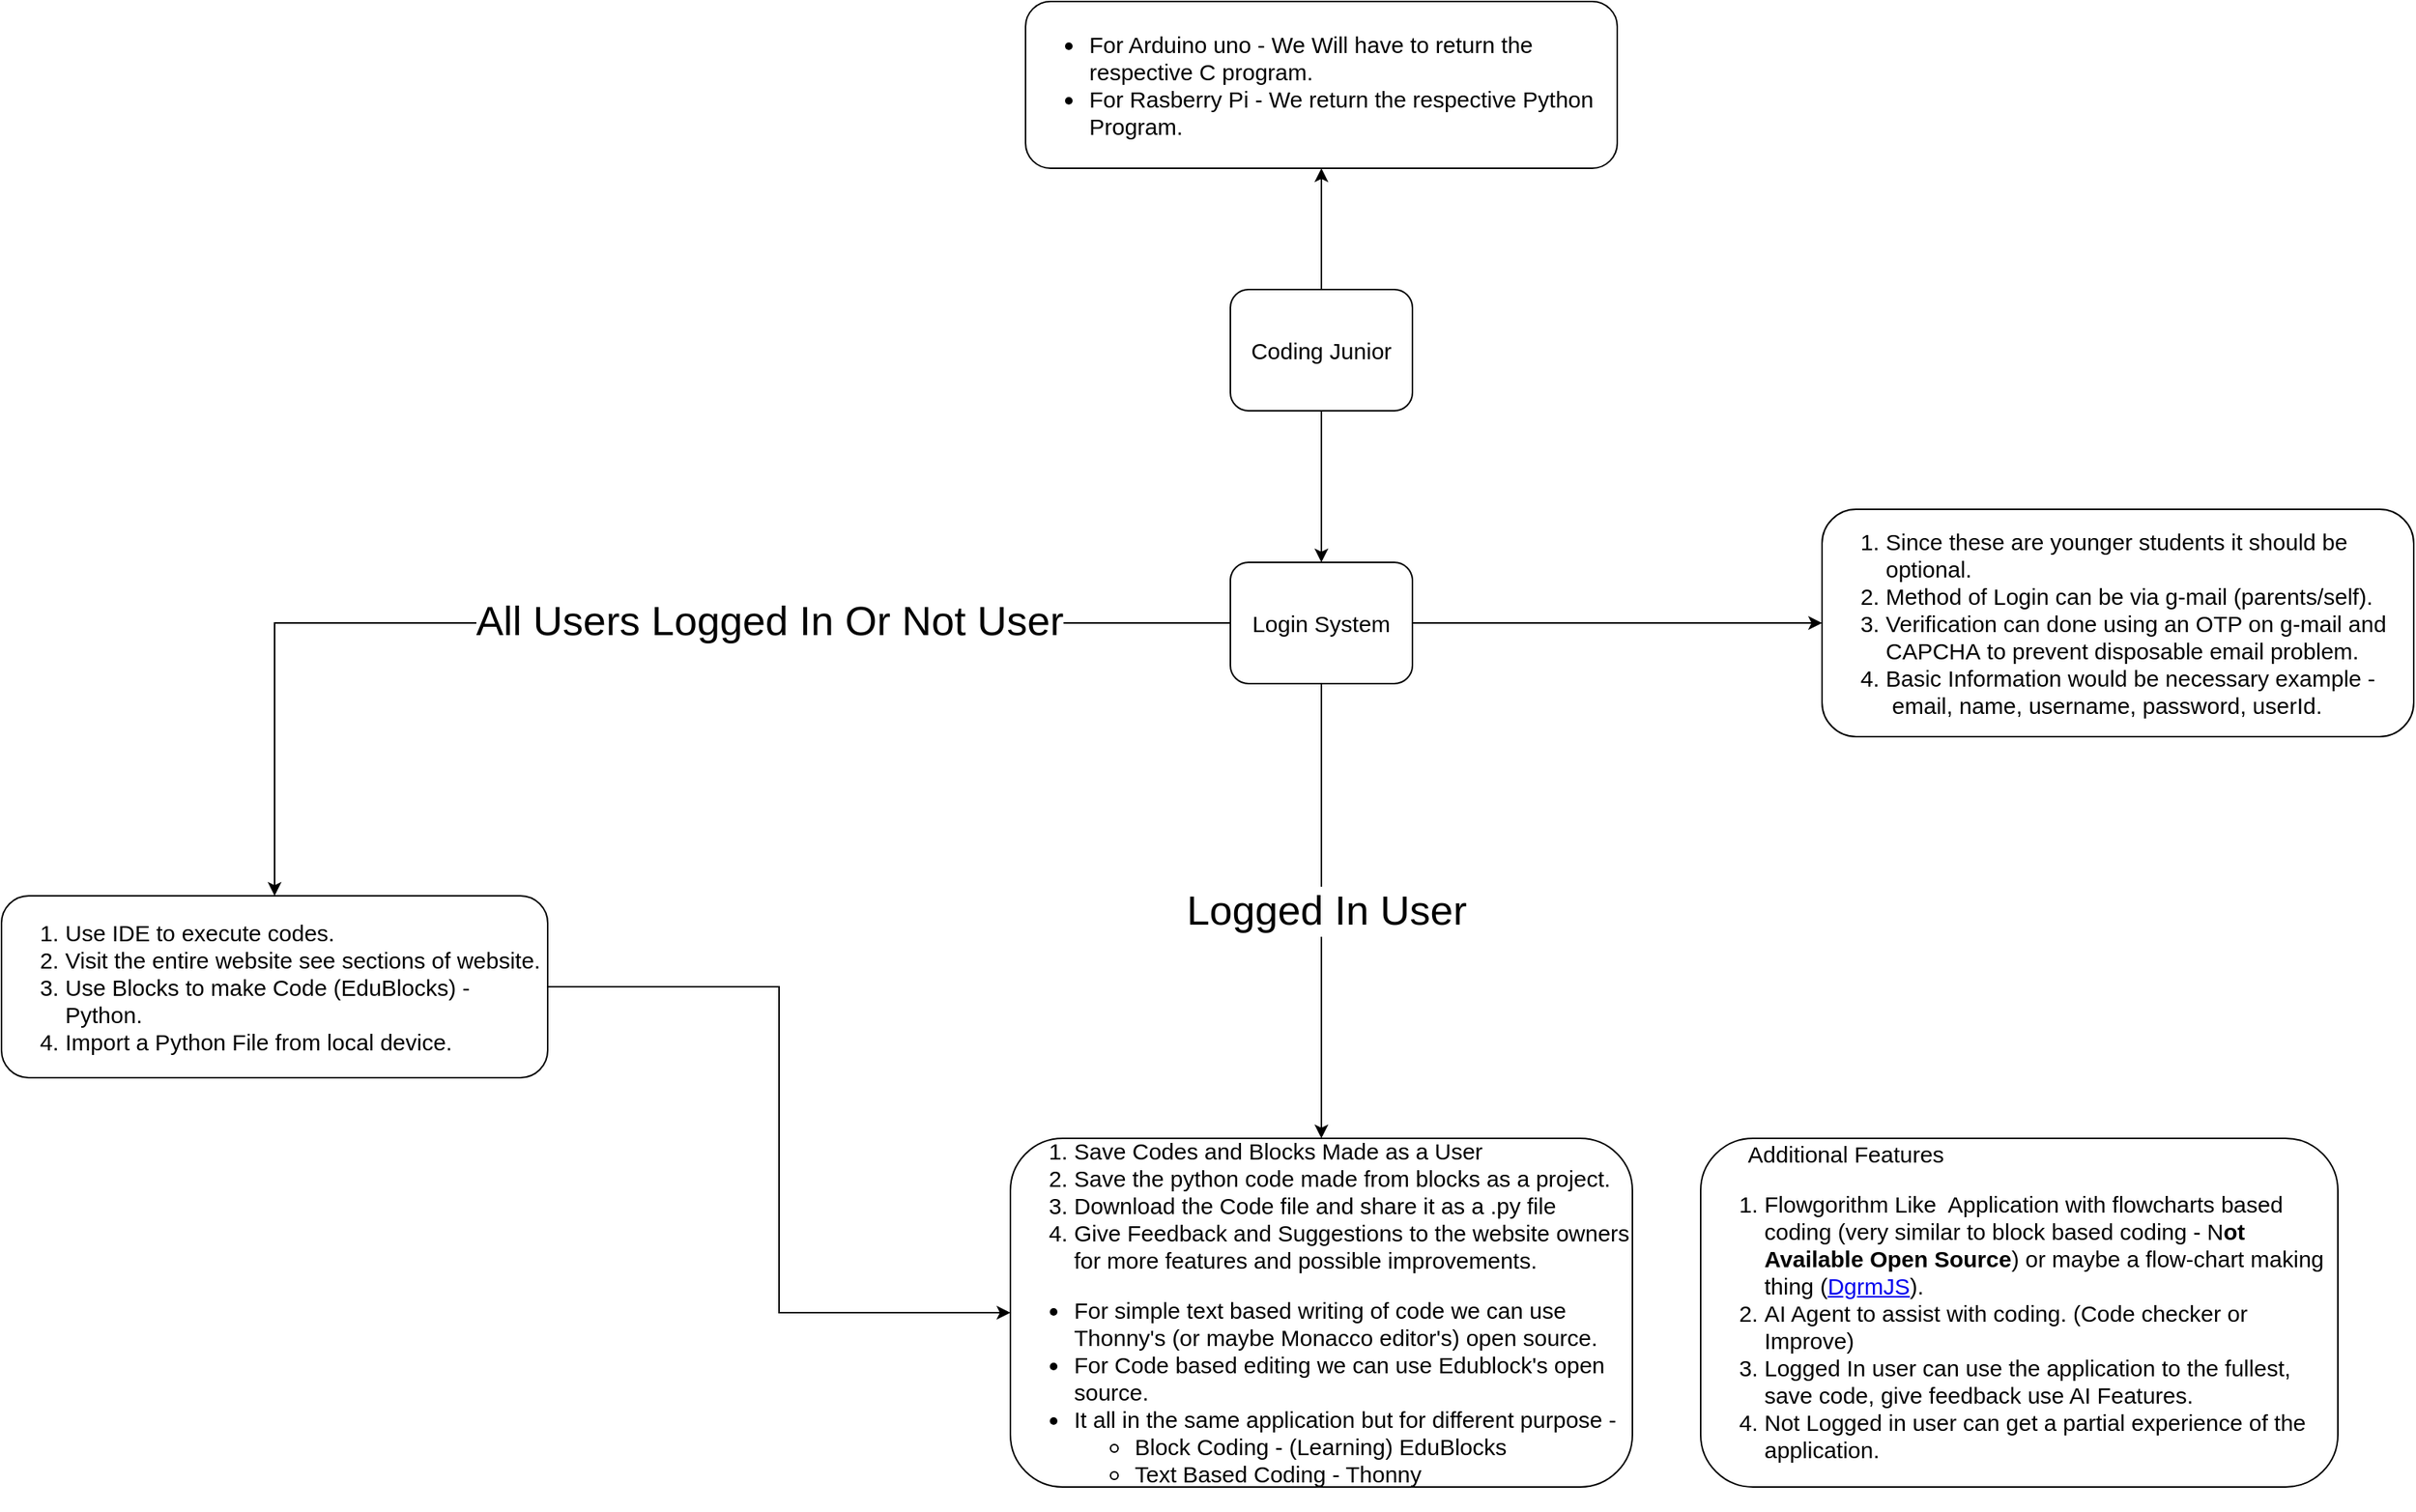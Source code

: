<mxfile version="26.2.14">
  <diagram name="Page-1" id="27JIksZOyUg7H0xSe7Qw">
    <mxGraphModel dx="1335" dy="1403" grid="1" gridSize="10" guides="1" tooltips="1" connect="1" arrows="1" fold="1" page="1" pageScale="1" pageWidth="850" pageHeight="1100" math="0" shadow="0">
      <root>
        <mxCell id="0" />
        <mxCell id="1" parent="0" />
        <mxCell id="-FAzzV84QFnnn3e9Tf60-6" style="edgeStyle=orthogonalEdgeStyle;rounded=0;orthogonalLoop=1;jettySize=auto;html=1;" edge="1" parent="1" source="-FAzzV84QFnnn3e9Tf60-1" target="-FAzzV84QFnnn3e9Tf60-4">
          <mxGeometry relative="1" as="geometry" />
        </mxCell>
        <mxCell id="-FAzzV84QFnnn3e9Tf60-26" value="" style="edgeStyle=orthogonalEdgeStyle;rounded=0;orthogonalLoop=1;jettySize=auto;html=1;" edge="1" parent="1" source="-FAzzV84QFnnn3e9Tf60-1" target="-FAzzV84QFnnn3e9Tf60-25">
          <mxGeometry relative="1" as="geometry" />
        </mxCell>
        <mxCell id="-FAzzV84QFnnn3e9Tf60-1" value="Coding Junior" style="rounded=1;whiteSpace=wrap;html=1;fontSize=15;" vertex="1" parent="1">
          <mxGeometry x="280" y="40" width="120" height="80" as="geometry" />
        </mxCell>
        <mxCell id="-FAzzV84QFnnn3e9Tf60-11" style="edgeStyle=orthogonalEdgeStyle;rounded=0;orthogonalLoop=1;jettySize=auto;html=1;" edge="1" parent="1" source="-FAzzV84QFnnn3e9Tf60-4" target="-FAzzV84QFnnn3e9Tf60-10">
          <mxGeometry relative="1" as="geometry" />
        </mxCell>
        <mxCell id="-FAzzV84QFnnn3e9Tf60-13" value="" style="edgeStyle=orthogonalEdgeStyle;rounded=0;orthogonalLoop=1;jettySize=auto;html=1;" edge="1" parent="1" source="-FAzzV84QFnnn3e9Tf60-4" target="-FAzzV84QFnnn3e9Tf60-12">
          <mxGeometry relative="1" as="geometry" />
        </mxCell>
        <mxCell id="-FAzzV84QFnnn3e9Tf60-14" value="Logged In User" style="edgeLabel;html=1;align=center;verticalAlign=middle;resizable=0;points=[];fontSize=27;" vertex="1" connectable="0" parent="-FAzzV84QFnnn3e9Tf60-13">
          <mxGeometry x="0.001" y="3" relative="1" as="geometry">
            <mxPoint as="offset" />
          </mxGeometry>
        </mxCell>
        <mxCell id="-FAzzV84QFnnn3e9Tf60-18" style="edgeStyle=orthogonalEdgeStyle;rounded=0;orthogonalLoop=1;jettySize=auto;html=1;" edge="1" parent="1" source="-FAzzV84QFnnn3e9Tf60-4" target="-FAzzV84QFnnn3e9Tf60-17">
          <mxGeometry relative="1" as="geometry" />
        </mxCell>
        <mxCell id="-FAzzV84QFnnn3e9Tf60-21" value="&lt;span style=&quot;font-size: 27px;&quot;&gt;All Users Logged In Or Not User&lt;/span&gt;" style="edgeLabel;html=1;align=center;verticalAlign=middle;resizable=0;points=[];" vertex="1" connectable="0" parent="-FAzzV84QFnnn3e9Tf60-18">
          <mxGeometry x="-0.249" y="-1" relative="1" as="geometry">
            <mxPoint as="offset" />
          </mxGeometry>
        </mxCell>
        <mxCell id="-FAzzV84QFnnn3e9Tf60-4" value="Login System" style="rounded=1;whiteSpace=wrap;html=1;fontSize=15;" vertex="1" parent="1">
          <mxGeometry x="280" y="220" width="120" height="80" as="geometry" />
        </mxCell>
        <mxCell id="-FAzzV84QFnnn3e9Tf60-10" value="&lt;ol&gt;&lt;li&gt;Since these are younger students it should be optional.&lt;/li&gt;&lt;li&gt;Method of Login can be via g-mail (parents/self).&lt;/li&gt;&lt;li&gt;Verification can done using an OTP on g-mail and CAPCHA&lt;span style=&quot;text-align: center; background-color: transparent; color: light-dark(rgb(0, 0, 0), rgb(255, 255, 255));&quot;&gt;&amp;nbsp;to prevent disposable email problem.&lt;/span&gt;&lt;/li&gt;&lt;li&gt;&lt;span style=&quot;text-align: center; background-color: transparent; color: light-dark(rgb(0, 0, 0), rgb(255, 255, 255));&quot;&gt;Basic Information would be necessary example -&amp;nbsp; &amp;nbsp; &amp;nbsp;email, name, username, password, userId.&lt;/span&gt;&lt;/li&gt;&lt;/ol&gt;" style="rounded=1;whiteSpace=wrap;html=1;fontSize=15;align=left;" vertex="1" parent="1">
          <mxGeometry x="670" y="185" width="390" height="150" as="geometry" />
        </mxCell>
        <mxCell id="-FAzzV84QFnnn3e9Tf60-12" value="&lt;ol&gt;&lt;li&gt;Save Codes and Blocks Made as a User&amp;nbsp;&lt;/li&gt;&lt;li&gt;Save the python code made from blocks as a project.&lt;/li&gt;&lt;li&gt;Download the Code file and share it as a .py file&lt;/li&gt;&lt;li&gt;Give Feedback and Suggestions to the website owners for more features and possible improvements.&lt;/li&gt;&lt;/ol&gt;&lt;div&gt;&lt;ul&gt;&lt;li&gt;For simple text based writing of code we can use Thonny&#39;s (or maybe Monacco editor&#39;s)&amp;nbsp;open source.&lt;/li&gt;&lt;li&gt;For Code based editing we can use Edublock&#39;s open source.&lt;/li&gt;&lt;li&gt;It all in the same application but for different purpose -&amp;nbsp;&lt;/li&gt;&lt;ul&gt;&lt;li&gt;Block Coding - (Learning) EduBlocks&lt;/li&gt;&lt;li&gt;Text Based Coding - Thonny&amp;nbsp;&lt;/li&gt;&lt;/ul&gt;&lt;/ul&gt;&lt;/div&gt;" style="whiteSpace=wrap;html=1;fontSize=15;rounded=1;align=left;" vertex="1" parent="1">
          <mxGeometry x="135" y="600" width="410" height="230" as="geometry" />
        </mxCell>
        <mxCell id="-FAzzV84QFnnn3e9Tf60-29" style="edgeStyle=orthogonalEdgeStyle;rounded=0;orthogonalLoop=1;jettySize=auto;html=1;entryX=0;entryY=0.5;entryDx=0;entryDy=0;" edge="1" parent="1" source="-FAzzV84QFnnn3e9Tf60-17" target="-FAzzV84QFnnn3e9Tf60-12">
          <mxGeometry relative="1" as="geometry" />
        </mxCell>
        <mxCell id="-FAzzV84QFnnn3e9Tf60-17" value="&lt;ol&gt;&lt;li&gt;Use IDE to execute codes.&lt;/li&gt;&lt;li&gt;Visit the entire website see sections of website.&lt;/li&gt;&lt;li&gt;Use Blocks to make Code (EduBlocks) - Python.&lt;/li&gt;&lt;li&gt;Import a Python File from local device.&lt;/li&gt;&lt;/ol&gt;" style="whiteSpace=wrap;html=1;fontSize=15;rounded=1;align=left;" vertex="1" parent="1">
          <mxGeometry x="-530" y="440" width="360" height="120" as="geometry" />
        </mxCell>
        <mxCell id="-FAzzV84QFnnn3e9Tf60-25" value="&lt;ul&gt;&lt;li&gt;For Arduino uno -&amp;nbsp;&lt;span style=&quot;background-color: transparent; color: light-dark(rgb(0, 0, 0), rgb(255, 255, 255));&quot;&gt;We Will have to return the respective C program.&lt;/span&gt;&lt;/li&gt;&lt;li&gt;&lt;span style=&quot;background-color: transparent; color: light-dark(rgb(0, 0, 0), rgb(255, 255, 255));&quot;&gt;For Rasberry Pi - We return the respective Python Program.&amp;nbsp;&lt;/span&gt;&lt;/li&gt;&lt;/ul&gt;" style="rounded=1;whiteSpace=wrap;html=1;fontSize=15;align=left;" vertex="1" parent="1">
          <mxGeometry x="145" y="-150" width="390" height="110" as="geometry" />
        </mxCell>
        <mxCell id="-FAzzV84QFnnn3e9Tf60-28" value="&lt;div&gt;&amp;nbsp; &amp;nbsp; &amp;nbsp; &amp;nbsp;Additional Features&amp;nbsp;&lt;/div&gt;&lt;div&gt;&lt;ol&gt;&lt;li&gt;Flowgorithm Like&amp;nbsp; Application with flowcharts based coding (very similar to block based coding - N&lt;b&gt;ot Available Open Source&lt;/b&gt;) or maybe a flow-chart making thing (&lt;a href=&quot;https://github.com/AlexeyBoiko/DgrmJS&quot;&gt;DgrmJS&lt;/a&gt;).&amp;nbsp;&amp;nbsp;&lt;/li&gt;&lt;li&gt;AI Agent to assist with coding. (Code checker or Improve)&lt;/li&gt;&lt;li&gt;Logged In user can use the application to the fullest, save code, give feedback use AI Features.&lt;/li&gt;&lt;li&gt;Not Logged in user can get a partial experience of the application.&amp;nbsp;&lt;/li&gt;&lt;/ol&gt;&lt;/div&gt;" style="whiteSpace=wrap;html=1;fontSize=15;rounded=1;align=left;" vertex="1" parent="1">
          <mxGeometry x="590" y="600" width="420" height="230" as="geometry" />
        </mxCell>
      </root>
    </mxGraphModel>
  </diagram>
</mxfile>
